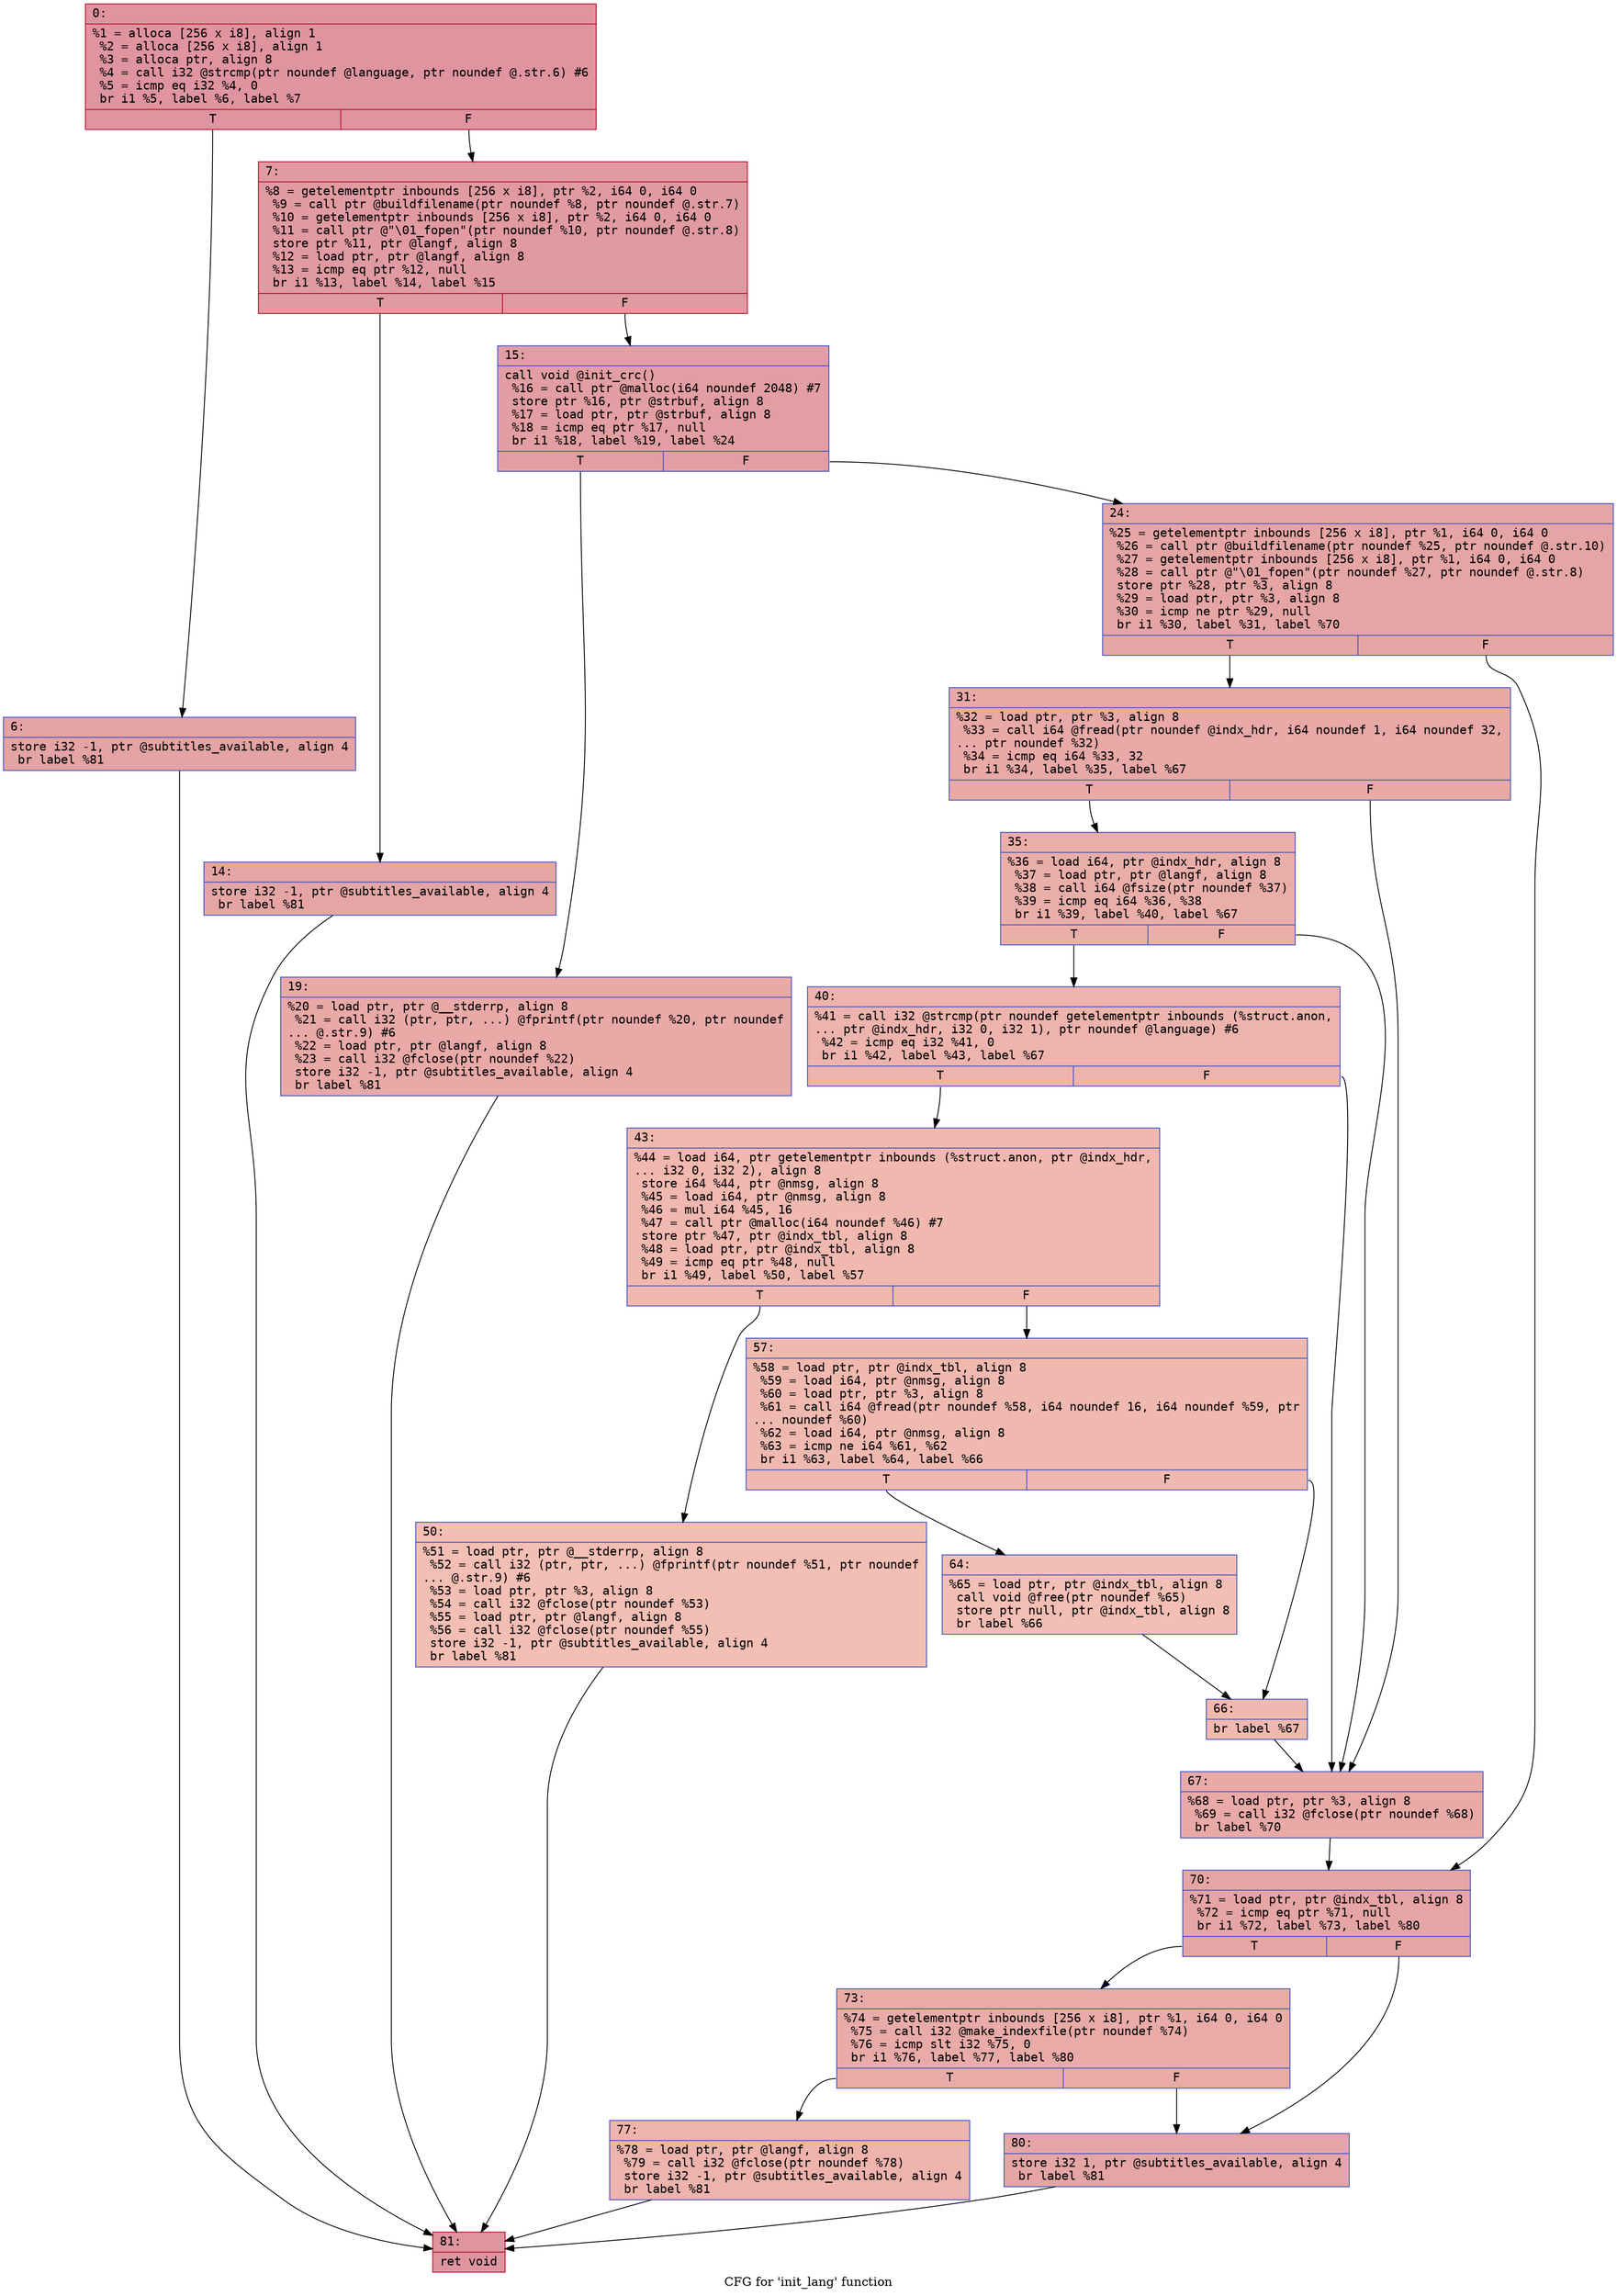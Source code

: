 digraph "CFG for 'init_lang' function" {
	label="CFG for 'init_lang' function";

	Node0x60000274a670 [shape=record,color="#b70d28ff", style=filled, fillcolor="#b70d2870" fontname="Courier",label="{0:\l|  %1 = alloca [256 x i8], align 1\l  %2 = alloca [256 x i8], align 1\l  %3 = alloca ptr, align 8\l  %4 = call i32 @strcmp(ptr noundef @language, ptr noundef @.str.6) #6\l  %5 = icmp eq i32 %4, 0\l  br i1 %5, label %6, label %7\l|{<s0>T|<s1>F}}"];
	Node0x60000274a670:s0 -> Node0x60000274a6c0[tooltip="0 -> 6\nProbability 37.50%" ];
	Node0x60000274a670:s1 -> Node0x60000274a710[tooltip="0 -> 7\nProbability 62.50%" ];
	Node0x60000274a6c0 [shape=record,color="#3d50c3ff", style=filled, fillcolor="#c32e3170" fontname="Courier",label="{6:\l|  store i32 -1, ptr @subtitles_available, align 4\l  br label %81\l}"];
	Node0x60000274a6c0 -> Node0x60000274acb0[tooltip="6 -> 81\nProbability 100.00%" ];
	Node0x60000274a710 [shape=record,color="#b70d28ff", style=filled, fillcolor="#bb1b2c70" fontname="Courier",label="{7:\l|  %8 = getelementptr inbounds [256 x i8], ptr %2, i64 0, i64 0\l  %9 = call ptr @buildfilename(ptr noundef %8, ptr noundef @.str.7)\l  %10 = getelementptr inbounds [256 x i8], ptr %2, i64 0, i64 0\l  %11 = call ptr @\"\\01_fopen\"(ptr noundef %10, ptr noundef @.str.8)\l  store ptr %11, ptr @langf, align 8\l  %12 = load ptr, ptr @langf, align 8\l  %13 = icmp eq ptr %12, null\l  br i1 %13, label %14, label %15\l|{<s0>T|<s1>F}}"];
	Node0x60000274a710:s0 -> Node0x60000274a760[tooltip="7 -> 14\nProbability 37.50%" ];
	Node0x60000274a710:s1 -> Node0x60000274a7b0[tooltip="7 -> 15\nProbability 62.50%" ];
	Node0x60000274a760 [shape=record,color="#3d50c3ff", style=filled, fillcolor="#c5333470" fontname="Courier",label="{14:\l|  store i32 -1, ptr @subtitles_available, align 4\l  br label %81\l}"];
	Node0x60000274a760 -> Node0x60000274acb0[tooltip="14 -> 81\nProbability 100.00%" ];
	Node0x60000274a7b0 [shape=record,color="#3d50c3ff", style=filled, fillcolor="#be242e70" fontname="Courier",label="{15:\l|  call void @init_crc()\l  %16 = call ptr @malloc(i64 noundef 2048) #7\l  store ptr %16, ptr @strbuf, align 8\l  %17 = load ptr, ptr @strbuf, align 8\l  %18 = icmp eq ptr %17, null\l  br i1 %18, label %19, label %24\l|{<s0>T|<s1>F}}"];
	Node0x60000274a7b0:s0 -> Node0x60000274a800[tooltip="15 -> 19\nProbability 37.50%" ];
	Node0x60000274a7b0:s1 -> Node0x60000274a850[tooltip="15 -> 24\nProbability 62.50%" ];
	Node0x60000274a800 [shape=record,color="#3d50c3ff", style=filled, fillcolor="#ca3b3770" fontname="Courier",label="{19:\l|  %20 = load ptr, ptr @__stderrp, align 8\l  %21 = call i32 (ptr, ptr, ...) @fprintf(ptr noundef %20, ptr noundef\l... @.str.9) #6\l  %22 = load ptr, ptr @langf, align 8\l  %23 = call i32 @fclose(ptr noundef %22)\l  store i32 -1, ptr @subtitles_available, align 4\l  br label %81\l}"];
	Node0x60000274a800 -> Node0x60000274acb0[tooltip="19 -> 81\nProbability 100.00%" ];
	Node0x60000274a850 [shape=record,color="#3d50c3ff", style=filled, fillcolor="#c5333470" fontname="Courier",label="{24:\l|  %25 = getelementptr inbounds [256 x i8], ptr %1, i64 0, i64 0\l  %26 = call ptr @buildfilename(ptr noundef %25, ptr noundef @.str.10)\l  %27 = getelementptr inbounds [256 x i8], ptr %1, i64 0, i64 0\l  %28 = call ptr @\"\\01_fopen\"(ptr noundef %27, ptr noundef @.str.8)\l  store ptr %28, ptr %3, align 8\l  %29 = load ptr, ptr %3, align 8\l  %30 = icmp ne ptr %29, null\l  br i1 %30, label %31, label %70\l|{<s0>T|<s1>F}}"];
	Node0x60000274a850:s0 -> Node0x60000274a8a0[tooltip="24 -> 31\nProbability 62.50%" ];
	Node0x60000274a850:s1 -> Node0x60000274ab70[tooltip="24 -> 70\nProbability 37.50%" ];
	Node0x60000274a8a0 [shape=record,color="#3d50c3ff", style=filled, fillcolor="#ca3b3770" fontname="Courier",label="{31:\l|  %32 = load ptr, ptr %3, align 8\l  %33 = call i64 @fread(ptr noundef @indx_hdr, i64 noundef 1, i64 noundef 32,\l... ptr noundef %32)\l  %34 = icmp eq i64 %33, 32\l  br i1 %34, label %35, label %67\l|{<s0>T|<s1>F}}"];
	Node0x60000274a8a0:s0 -> Node0x60000274a8f0[tooltip="31 -> 35\nProbability 50.00%" ];
	Node0x60000274a8a0:s1 -> Node0x60000274ab20[tooltip="31 -> 67\nProbability 50.00%" ];
	Node0x60000274a8f0 [shape=record,color="#3d50c3ff", style=filled, fillcolor="#d0473d70" fontname="Courier",label="{35:\l|  %36 = load i64, ptr @indx_hdr, align 8\l  %37 = load ptr, ptr @langf, align 8\l  %38 = call i64 @fsize(ptr noundef %37)\l  %39 = icmp eq i64 %36, %38\l  br i1 %39, label %40, label %67\l|{<s0>T|<s1>F}}"];
	Node0x60000274a8f0:s0 -> Node0x60000274a940[tooltip="35 -> 40\nProbability 50.00%" ];
	Node0x60000274a8f0:s1 -> Node0x60000274ab20[tooltip="35 -> 67\nProbability 50.00%" ];
	Node0x60000274a940 [shape=record,color="#3d50c3ff", style=filled, fillcolor="#d6524470" fontname="Courier",label="{40:\l|  %41 = call i32 @strcmp(ptr noundef getelementptr inbounds (%struct.anon,\l... ptr @indx_hdr, i32 0, i32 1), ptr noundef @language) #6\l  %42 = icmp eq i32 %41, 0\l  br i1 %42, label %43, label %67\l|{<s0>T|<s1>F}}"];
	Node0x60000274a940:s0 -> Node0x60000274a990[tooltip="40 -> 43\nProbability 37.50%" ];
	Node0x60000274a940:s1 -> Node0x60000274ab20[tooltip="40 -> 67\nProbability 62.50%" ];
	Node0x60000274a990 [shape=record,color="#3d50c3ff", style=filled, fillcolor="#dc5d4a70" fontname="Courier",label="{43:\l|  %44 = load i64, ptr getelementptr inbounds (%struct.anon, ptr @indx_hdr,\l... i32 0, i32 2), align 8\l  store i64 %44, ptr @nmsg, align 8\l  %45 = load i64, ptr @nmsg, align 8\l  %46 = mul i64 %45, 16\l  %47 = call ptr @malloc(i64 noundef %46) #7\l  store ptr %47, ptr @indx_tbl, align 8\l  %48 = load ptr, ptr @indx_tbl, align 8\l  %49 = icmp eq ptr %48, null\l  br i1 %49, label %50, label %57\l|{<s0>T|<s1>F}}"];
	Node0x60000274a990:s0 -> Node0x60000274a9e0[tooltip="43 -> 50\nProbability 37.50%" ];
	Node0x60000274a990:s1 -> Node0x60000274aa30[tooltip="43 -> 57\nProbability 62.50%" ];
	Node0x60000274a9e0 [shape=record,color="#3d50c3ff", style=filled, fillcolor="#e36c5570" fontname="Courier",label="{50:\l|  %51 = load ptr, ptr @__stderrp, align 8\l  %52 = call i32 (ptr, ptr, ...) @fprintf(ptr noundef %51, ptr noundef\l... @.str.9) #6\l  %53 = load ptr, ptr %3, align 8\l  %54 = call i32 @fclose(ptr noundef %53)\l  %55 = load ptr, ptr @langf, align 8\l  %56 = call i32 @fclose(ptr noundef %55)\l  store i32 -1, ptr @subtitles_available, align 4\l  br label %81\l}"];
	Node0x60000274a9e0 -> Node0x60000274acb0[tooltip="50 -> 81\nProbability 100.00%" ];
	Node0x60000274aa30 [shape=record,color="#3d50c3ff", style=filled, fillcolor="#de614d70" fontname="Courier",label="{57:\l|  %58 = load ptr, ptr @indx_tbl, align 8\l  %59 = load i64, ptr @nmsg, align 8\l  %60 = load ptr, ptr %3, align 8\l  %61 = call i64 @fread(ptr noundef %58, i64 noundef 16, i64 noundef %59, ptr\l... noundef %60)\l  %62 = load i64, ptr @nmsg, align 8\l  %63 = icmp ne i64 %61, %62\l  br i1 %63, label %64, label %66\l|{<s0>T|<s1>F}}"];
	Node0x60000274aa30:s0 -> Node0x60000274aa80[tooltip="57 -> 64\nProbability 50.00%" ];
	Node0x60000274aa30:s1 -> Node0x60000274aad0[tooltip="57 -> 66\nProbability 50.00%" ];
	Node0x60000274aa80 [shape=record,color="#3d50c3ff", style=filled, fillcolor="#e36c5570" fontname="Courier",label="{64:\l|  %65 = load ptr, ptr @indx_tbl, align 8\l  call void @free(ptr noundef %65)\l  store ptr null, ptr @indx_tbl, align 8\l  br label %66\l}"];
	Node0x60000274aa80 -> Node0x60000274aad0[tooltip="64 -> 66\nProbability 100.00%" ];
	Node0x60000274aad0 [shape=record,color="#3d50c3ff", style=filled, fillcolor="#de614d70" fontname="Courier",label="{66:\l|  br label %67\l}"];
	Node0x60000274aad0 -> Node0x60000274ab20[tooltip="66 -> 67\nProbability 100.00%" ];
	Node0x60000274ab20 [shape=record,color="#3d50c3ff", style=filled, fillcolor="#ca3b3770" fontname="Courier",label="{67:\l|  %68 = load ptr, ptr %3, align 8\l  %69 = call i32 @fclose(ptr noundef %68)\l  br label %70\l}"];
	Node0x60000274ab20 -> Node0x60000274ab70[tooltip="67 -> 70\nProbability 100.00%" ];
	Node0x60000274ab70 [shape=record,color="#3d50c3ff", style=filled, fillcolor="#c5333470" fontname="Courier",label="{70:\l|  %71 = load ptr, ptr @indx_tbl, align 8\l  %72 = icmp eq ptr %71, null\l  br i1 %72, label %73, label %80\l|{<s0>T|<s1>F}}"];
	Node0x60000274ab70:s0 -> Node0x60000274abc0[tooltip="70 -> 73\nProbability 37.50%" ];
	Node0x60000274ab70:s1 -> Node0x60000274ac60[tooltip="70 -> 80\nProbability 62.50%" ];
	Node0x60000274abc0 [shape=record,color="#3d50c3ff", style=filled, fillcolor="#cc403a70" fontname="Courier",label="{73:\l|  %74 = getelementptr inbounds [256 x i8], ptr %1, i64 0, i64 0\l  %75 = call i32 @make_indexfile(ptr noundef %74)\l  %76 = icmp slt i32 %75, 0\l  br i1 %76, label %77, label %80\l|{<s0>T|<s1>F}}"];
	Node0x60000274abc0:s0 -> Node0x60000274ac10[tooltip="73 -> 77\nProbability 37.50%" ];
	Node0x60000274abc0:s1 -> Node0x60000274ac60[tooltip="73 -> 80\nProbability 62.50%" ];
	Node0x60000274ac10 [shape=record,color="#3d50c3ff", style=filled, fillcolor="#d6524470" fontname="Courier",label="{77:\l|  %78 = load ptr, ptr @langf, align 8\l  %79 = call i32 @fclose(ptr noundef %78)\l  store i32 -1, ptr @subtitles_available, align 4\l  br label %81\l}"];
	Node0x60000274ac10 -> Node0x60000274acb0[tooltip="77 -> 81\nProbability 100.00%" ];
	Node0x60000274ac60 [shape=record,color="#3d50c3ff", style=filled, fillcolor="#c5333470" fontname="Courier",label="{80:\l|  store i32 1, ptr @subtitles_available, align 4\l  br label %81\l}"];
	Node0x60000274ac60 -> Node0x60000274acb0[tooltip="80 -> 81\nProbability 100.00%" ];
	Node0x60000274acb0 [shape=record,color="#b70d28ff", style=filled, fillcolor="#b70d2870" fontname="Courier",label="{81:\l|  ret void\l}"];
}
